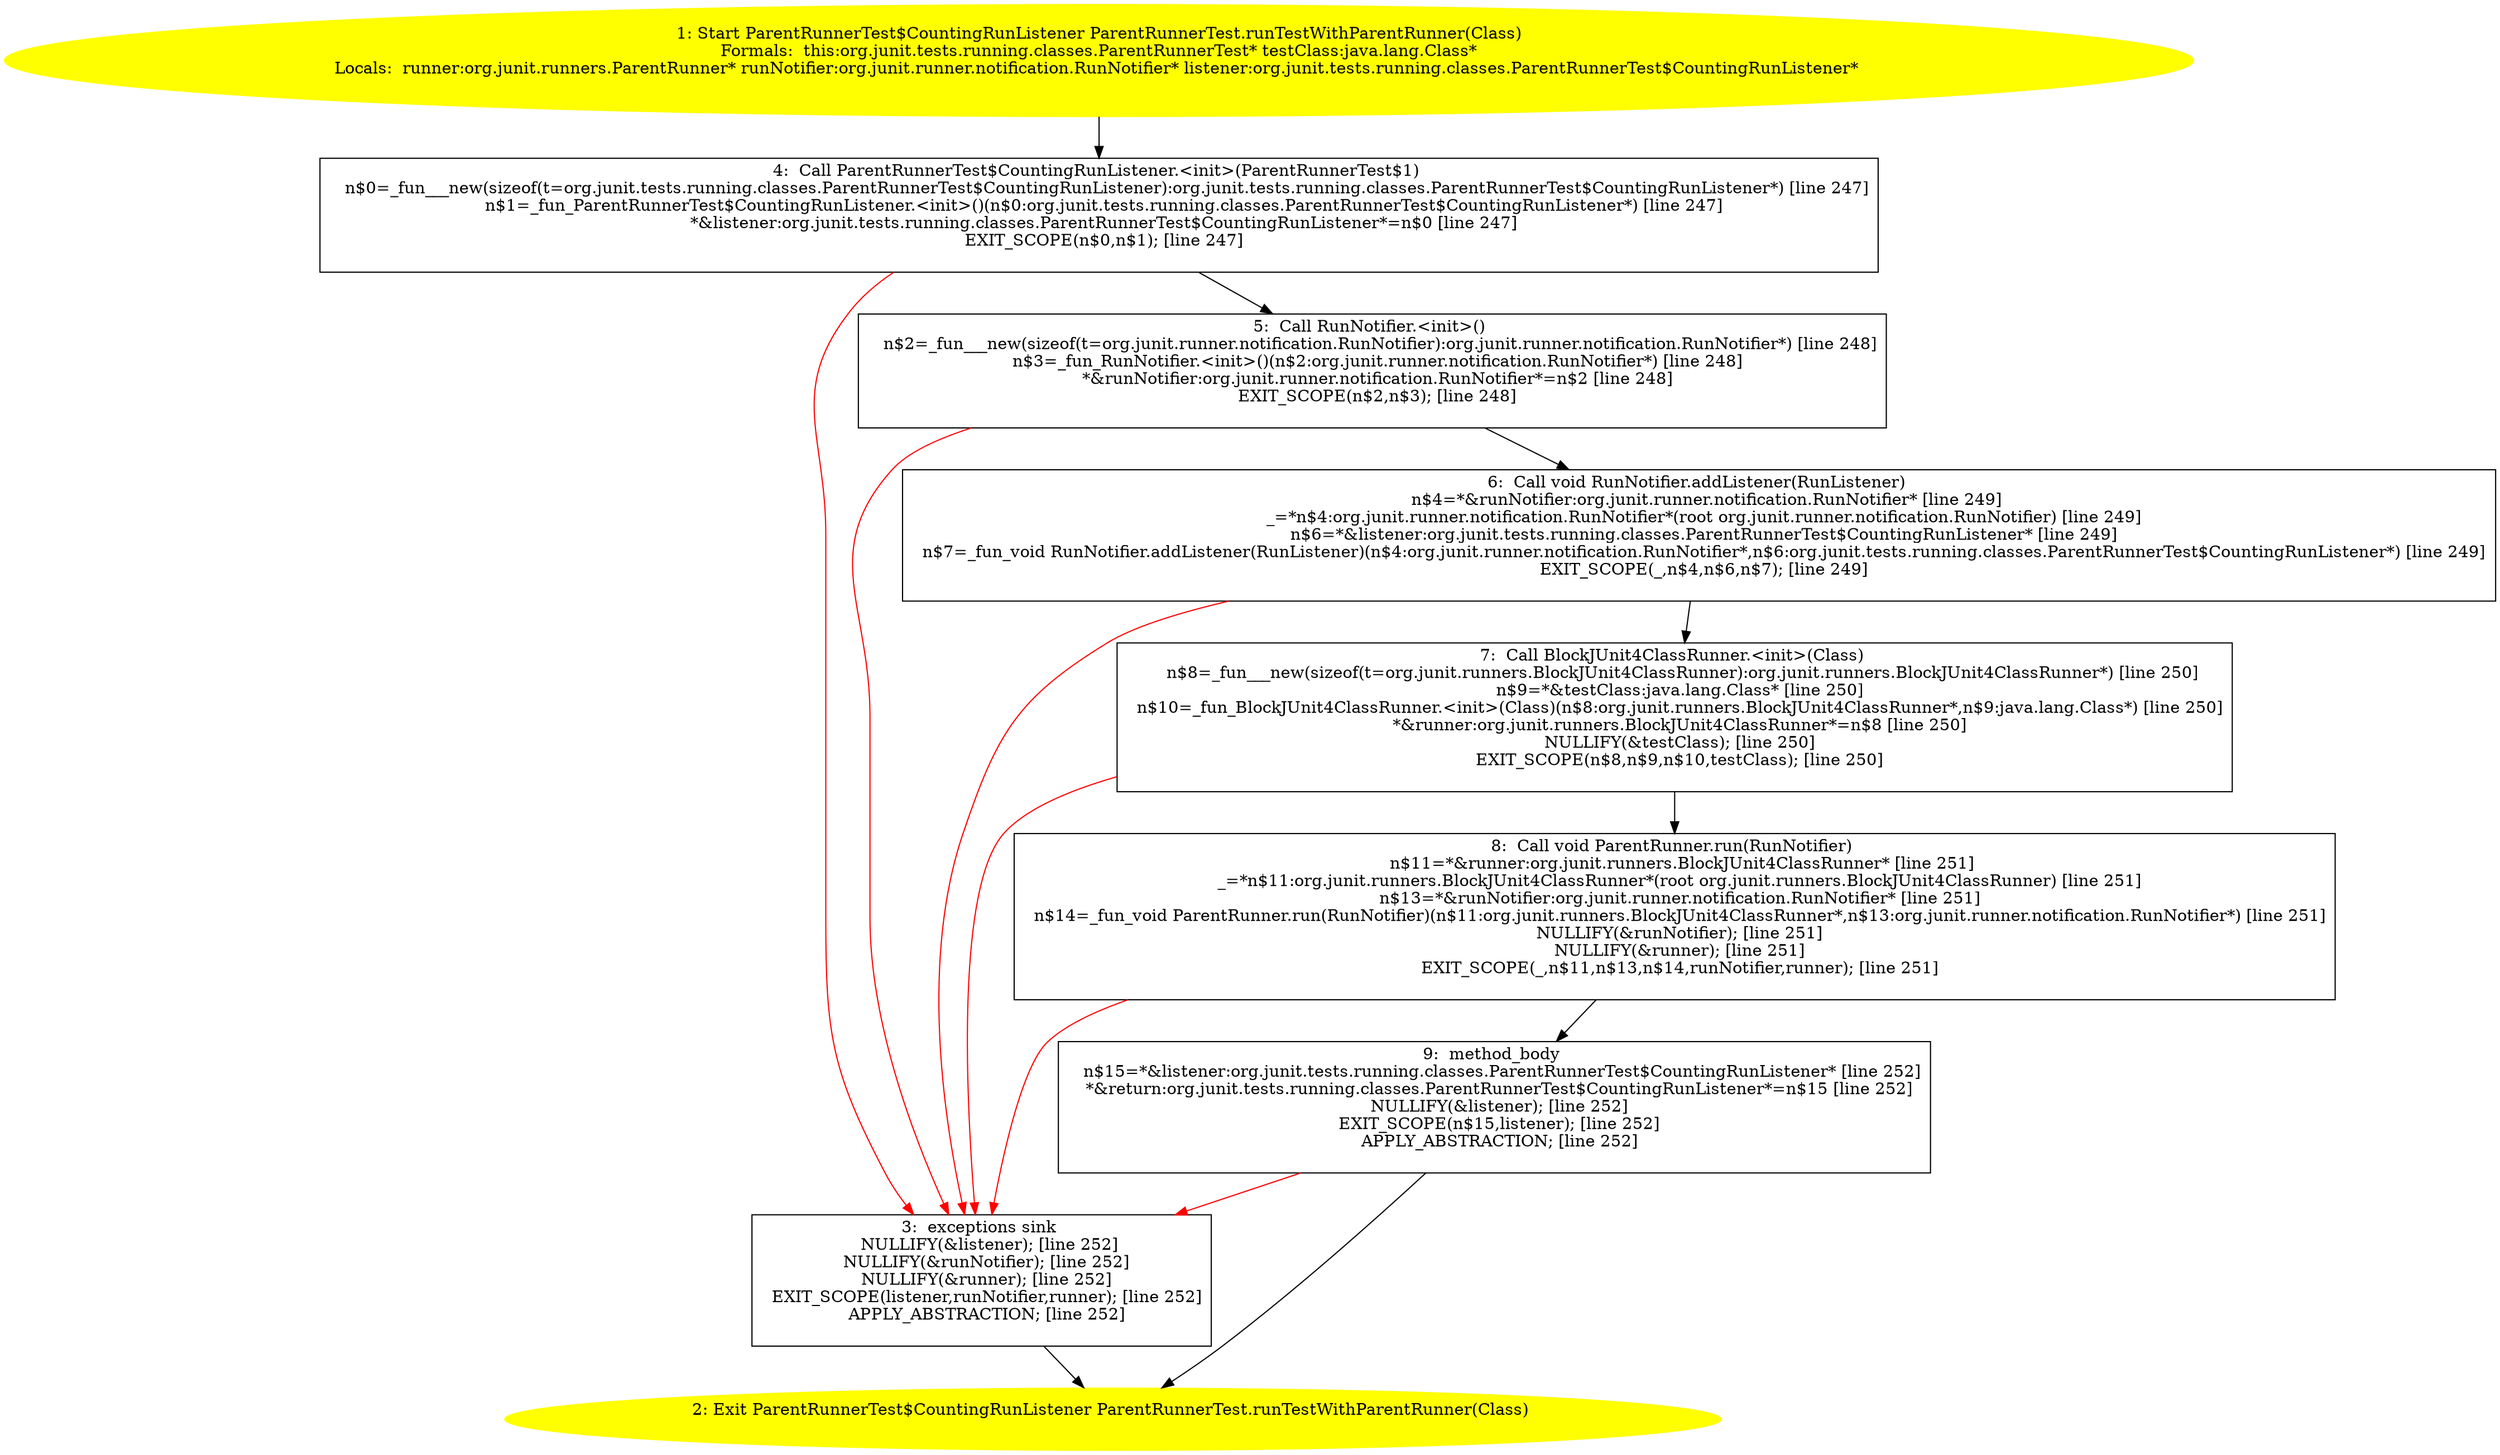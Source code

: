 /* @generated */
digraph cfg {
"org.junit.tests.running.classes.ParentRunnerTest.runTestWithParentRunner(java.lang.Class):org.junit..a5c306bf6375f4dd78b86b5e841c3e49_1" [label="1: Start ParentRunnerTest$CountingRunListener ParentRunnerTest.runTestWithParentRunner(Class)\nFormals:  this:org.junit.tests.running.classes.ParentRunnerTest* testClass:java.lang.Class*\nLocals:  runner:org.junit.runners.ParentRunner* runNotifier:org.junit.runner.notification.RunNotifier* listener:org.junit.tests.running.classes.ParentRunnerTest$CountingRunListener* \n  " color=yellow style=filled]
	

	 "org.junit.tests.running.classes.ParentRunnerTest.runTestWithParentRunner(java.lang.Class):org.junit..a5c306bf6375f4dd78b86b5e841c3e49_1" -> "org.junit.tests.running.classes.ParentRunnerTest.runTestWithParentRunner(java.lang.Class):org.junit..a5c306bf6375f4dd78b86b5e841c3e49_4" ;
"org.junit.tests.running.classes.ParentRunnerTest.runTestWithParentRunner(java.lang.Class):org.junit..a5c306bf6375f4dd78b86b5e841c3e49_2" [label="2: Exit ParentRunnerTest$CountingRunListener ParentRunnerTest.runTestWithParentRunner(Class) \n  " color=yellow style=filled]
	

"org.junit.tests.running.classes.ParentRunnerTest.runTestWithParentRunner(java.lang.Class):org.junit..a5c306bf6375f4dd78b86b5e841c3e49_3" [label="3:  exceptions sink \n   NULLIFY(&listener); [line 252]\n  NULLIFY(&runNotifier); [line 252]\n  NULLIFY(&runner); [line 252]\n  EXIT_SCOPE(listener,runNotifier,runner); [line 252]\n  APPLY_ABSTRACTION; [line 252]\n " shape="box"]
	

	 "org.junit.tests.running.classes.ParentRunnerTest.runTestWithParentRunner(java.lang.Class):org.junit..a5c306bf6375f4dd78b86b5e841c3e49_3" -> "org.junit.tests.running.classes.ParentRunnerTest.runTestWithParentRunner(java.lang.Class):org.junit..a5c306bf6375f4dd78b86b5e841c3e49_2" ;
"org.junit.tests.running.classes.ParentRunnerTest.runTestWithParentRunner(java.lang.Class):org.junit..a5c306bf6375f4dd78b86b5e841c3e49_4" [label="4:  Call ParentRunnerTest$CountingRunListener.<init>(ParentRunnerTest$1) \n   n$0=_fun___new(sizeof(t=org.junit.tests.running.classes.ParentRunnerTest$CountingRunListener):org.junit.tests.running.classes.ParentRunnerTest$CountingRunListener*) [line 247]\n  n$1=_fun_ParentRunnerTest$CountingRunListener.<init>()(n$0:org.junit.tests.running.classes.ParentRunnerTest$CountingRunListener*) [line 247]\n  *&listener:org.junit.tests.running.classes.ParentRunnerTest$CountingRunListener*=n$0 [line 247]\n  EXIT_SCOPE(n$0,n$1); [line 247]\n " shape="box"]
	

	 "org.junit.tests.running.classes.ParentRunnerTest.runTestWithParentRunner(java.lang.Class):org.junit..a5c306bf6375f4dd78b86b5e841c3e49_4" -> "org.junit.tests.running.classes.ParentRunnerTest.runTestWithParentRunner(java.lang.Class):org.junit..a5c306bf6375f4dd78b86b5e841c3e49_5" ;
	 "org.junit.tests.running.classes.ParentRunnerTest.runTestWithParentRunner(java.lang.Class):org.junit..a5c306bf6375f4dd78b86b5e841c3e49_4" -> "org.junit.tests.running.classes.ParentRunnerTest.runTestWithParentRunner(java.lang.Class):org.junit..a5c306bf6375f4dd78b86b5e841c3e49_3" [color="red" ];
"org.junit.tests.running.classes.ParentRunnerTest.runTestWithParentRunner(java.lang.Class):org.junit..a5c306bf6375f4dd78b86b5e841c3e49_5" [label="5:  Call RunNotifier.<init>() \n   n$2=_fun___new(sizeof(t=org.junit.runner.notification.RunNotifier):org.junit.runner.notification.RunNotifier*) [line 248]\n  n$3=_fun_RunNotifier.<init>()(n$2:org.junit.runner.notification.RunNotifier*) [line 248]\n  *&runNotifier:org.junit.runner.notification.RunNotifier*=n$2 [line 248]\n  EXIT_SCOPE(n$2,n$3); [line 248]\n " shape="box"]
	

	 "org.junit.tests.running.classes.ParentRunnerTest.runTestWithParentRunner(java.lang.Class):org.junit..a5c306bf6375f4dd78b86b5e841c3e49_5" -> "org.junit.tests.running.classes.ParentRunnerTest.runTestWithParentRunner(java.lang.Class):org.junit..a5c306bf6375f4dd78b86b5e841c3e49_6" ;
	 "org.junit.tests.running.classes.ParentRunnerTest.runTestWithParentRunner(java.lang.Class):org.junit..a5c306bf6375f4dd78b86b5e841c3e49_5" -> "org.junit.tests.running.classes.ParentRunnerTest.runTestWithParentRunner(java.lang.Class):org.junit..a5c306bf6375f4dd78b86b5e841c3e49_3" [color="red" ];
"org.junit.tests.running.classes.ParentRunnerTest.runTestWithParentRunner(java.lang.Class):org.junit..a5c306bf6375f4dd78b86b5e841c3e49_6" [label="6:  Call void RunNotifier.addListener(RunListener) \n   n$4=*&runNotifier:org.junit.runner.notification.RunNotifier* [line 249]\n  _=*n$4:org.junit.runner.notification.RunNotifier*(root org.junit.runner.notification.RunNotifier) [line 249]\n  n$6=*&listener:org.junit.tests.running.classes.ParentRunnerTest$CountingRunListener* [line 249]\n  n$7=_fun_void RunNotifier.addListener(RunListener)(n$4:org.junit.runner.notification.RunNotifier*,n$6:org.junit.tests.running.classes.ParentRunnerTest$CountingRunListener*) [line 249]\n  EXIT_SCOPE(_,n$4,n$6,n$7); [line 249]\n " shape="box"]
	

	 "org.junit.tests.running.classes.ParentRunnerTest.runTestWithParentRunner(java.lang.Class):org.junit..a5c306bf6375f4dd78b86b5e841c3e49_6" -> "org.junit.tests.running.classes.ParentRunnerTest.runTestWithParentRunner(java.lang.Class):org.junit..a5c306bf6375f4dd78b86b5e841c3e49_7" ;
	 "org.junit.tests.running.classes.ParentRunnerTest.runTestWithParentRunner(java.lang.Class):org.junit..a5c306bf6375f4dd78b86b5e841c3e49_6" -> "org.junit.tests.running.classes.ParentRunnerTest.runTestWithParentRunner(java.lang.Class):org.junit..a5c306bf6375f4dd78b86b5e841c3e49_3" [color="red" ];
"org.junit.tests.running.classes.ParentRunnerTest.runTestWithParentRunner(java.lang.Class):org.junit..a5c306bf6375f4dd78b86b5e841c3e49_7" [label="7:  Call BlockJUnit4ClassRunner.<init>(Class) \n   n$8=_fun___new(sizeof(t=org.junit.runners.BlockJUnit4ClassRunner):org.junit.runners.BlockJUnit4ClassRunner*) [line 250]\n  n$9=*&testClass:java.lang.Class* [line 250]\n  n$10=_fun_BlockJUnit4ClassRunner.<init>(Class)(n$8:org.junit.runners.BlockJUnit4ClassRunner*,n$9:java.lang.Class*) [line 250]\n  *&runner:org.junit.runners.BlockJUnit4ClassRunner*=n$8 [line 250]\n  NULLIFY(&testClass); [line 250]\n  EXIT_SCOPE(n$8,n$9,n$10,testClass); [line 250]\n " shape="box"]
	

	 "org.junit.tests.running.classes.ParentRunnerTest.runTestWithParentRunner(java.lang.Class):org.junit..a5c306bf6375f4dd78b86b5e841c3e49_7" -> "org.junit.tests.running.classes.ParentRunnerTest.runTestWithParentRunner(java.lang.Class):org.junit..a5c306bf6375f4dd78b86b5e841c3e49_8" ;
	 "org.junit.tests.running.classes.ParentRunnerTest.runTestWithParentRunner(java.lang.Class):org.junit..a5c306bf6375f4dd78b86b5e841c3e49_7" -> "org.junit.tests.running.classes.ParentRunnerTest.runTestWithParentRunner(java.lang.Class):org.junit..a5c306bf6375f4dd78b86b5e841c3e49_3" [color="red" ];
"org.junit.tests.running.classes.ParentRunnerTest.runTestWithParentRunner(java.lang.Class):org.junit..a5c306bf6375f4dd78b86b5e841c3e49_8" [label="8:  Call void ParentRunner.run(RunNotifier) \n   n$11=*&runner:org.junit.runners.BlockJUnit4ClassRunner* [line 251]\n  _=*n$11:org.junit.runners.BlockJUnit4ClassRunner*(root org.junit.runners.BlockJUnit4ClassRunner) [line 251]\n  n$13=*&runNotifier:org.junit.runner.notification.RunNotifier* [line 251]\n  n$14=_fun_void ParentRunner.run(RunNotifier)(n$11:org.junit.runners.BlockJUnit4ClassRunner*,n$13:org.junit.runner.notification.RunNotifier*) [line 251]\n  NULLIFY(&runNotifier); [line 251]\n  NULLIFY(&runner); [line 251]\n  EXIT_SCOPE(_,n$11,n$13,n$14,runNotifier,runner); [line 251]\n " shape="box"]
	

	 "org.junit.tests.running.classes.ParentRunnerTest.runTestWithParentRunner(java.lang.Class):org.junit..a5c306bf6375f4dd78b86b5e841c3e49_8" -> "org.junit.tests.running.classes.ParentRunnerTest.runTestWithParentRunner(java.lang.Class):org.junit..a5c306bf6375f4dd78b86b5e841c3e49_9" ;
	 "org.junit.tests.running.classes.ParentRunnerTest.runTestWithParentRunner(java.lang.Class):org.junit..a5c306bf6375f4dd78b86b5e841c3e49_8" -> "org.junit.tests.running.classes.ParentRunnerTest.runTestWithParentRunner(java.lang.Class):org.junit..a5c306bf6375f4dd78b86b5e841c3e49_3" [color="red" ];
"org.junit.tests.running.classes.ParentRunnerTest.runTestWithParentRunner(java.lang.Class):org.junit..a5c306bf6375f4dd78b86b5e841c3e49_9" [label="9:  method_body \n   n$15=*&listener:org.junit.tests.running.classes.ParentRunnerTest$CountingRunListener* [line 252]\n  *&return:org.junit.tests.running.classes.ParentRunnerTest$CountingRunListener*=n$15 [line 252]\n  NULLIFY(&listener); [line 252]\n  EXIT_SCOPE(n$15,listener); [line 252]\n  APPLY_ABSTRACTION; [line 252]\n " shape="box"]
	

	 "org.junit.tests.running.classes.ParentRunnerTest.runTestWithParentRunner(java.lang.Class):org.junit..a5c306bf6375f4dd78b86b5e841c3e49_9" -> "org.junit.tests.running.classes.ParentRunnerTest.runTestWithParentRunner(java.lang.Class):org.junit..a5c306bf6375f4dd78b86b5e841c3e49_2" ;
	 "org.junit.tests.running.classes.ParentRunnerTest.runTestWithParentRunner(java.lang.Class):org.junit..a5c306bf6375f4dd78b86b5e841c3e49_9" -> "org.junit.tests.running.classes.ParentRunnerTest.runTestWithParentRunner(java.lang.Class):org.junit..a5c306bf6375f4dd78b86b5e841c3e49_3" [color="red" ];
}

